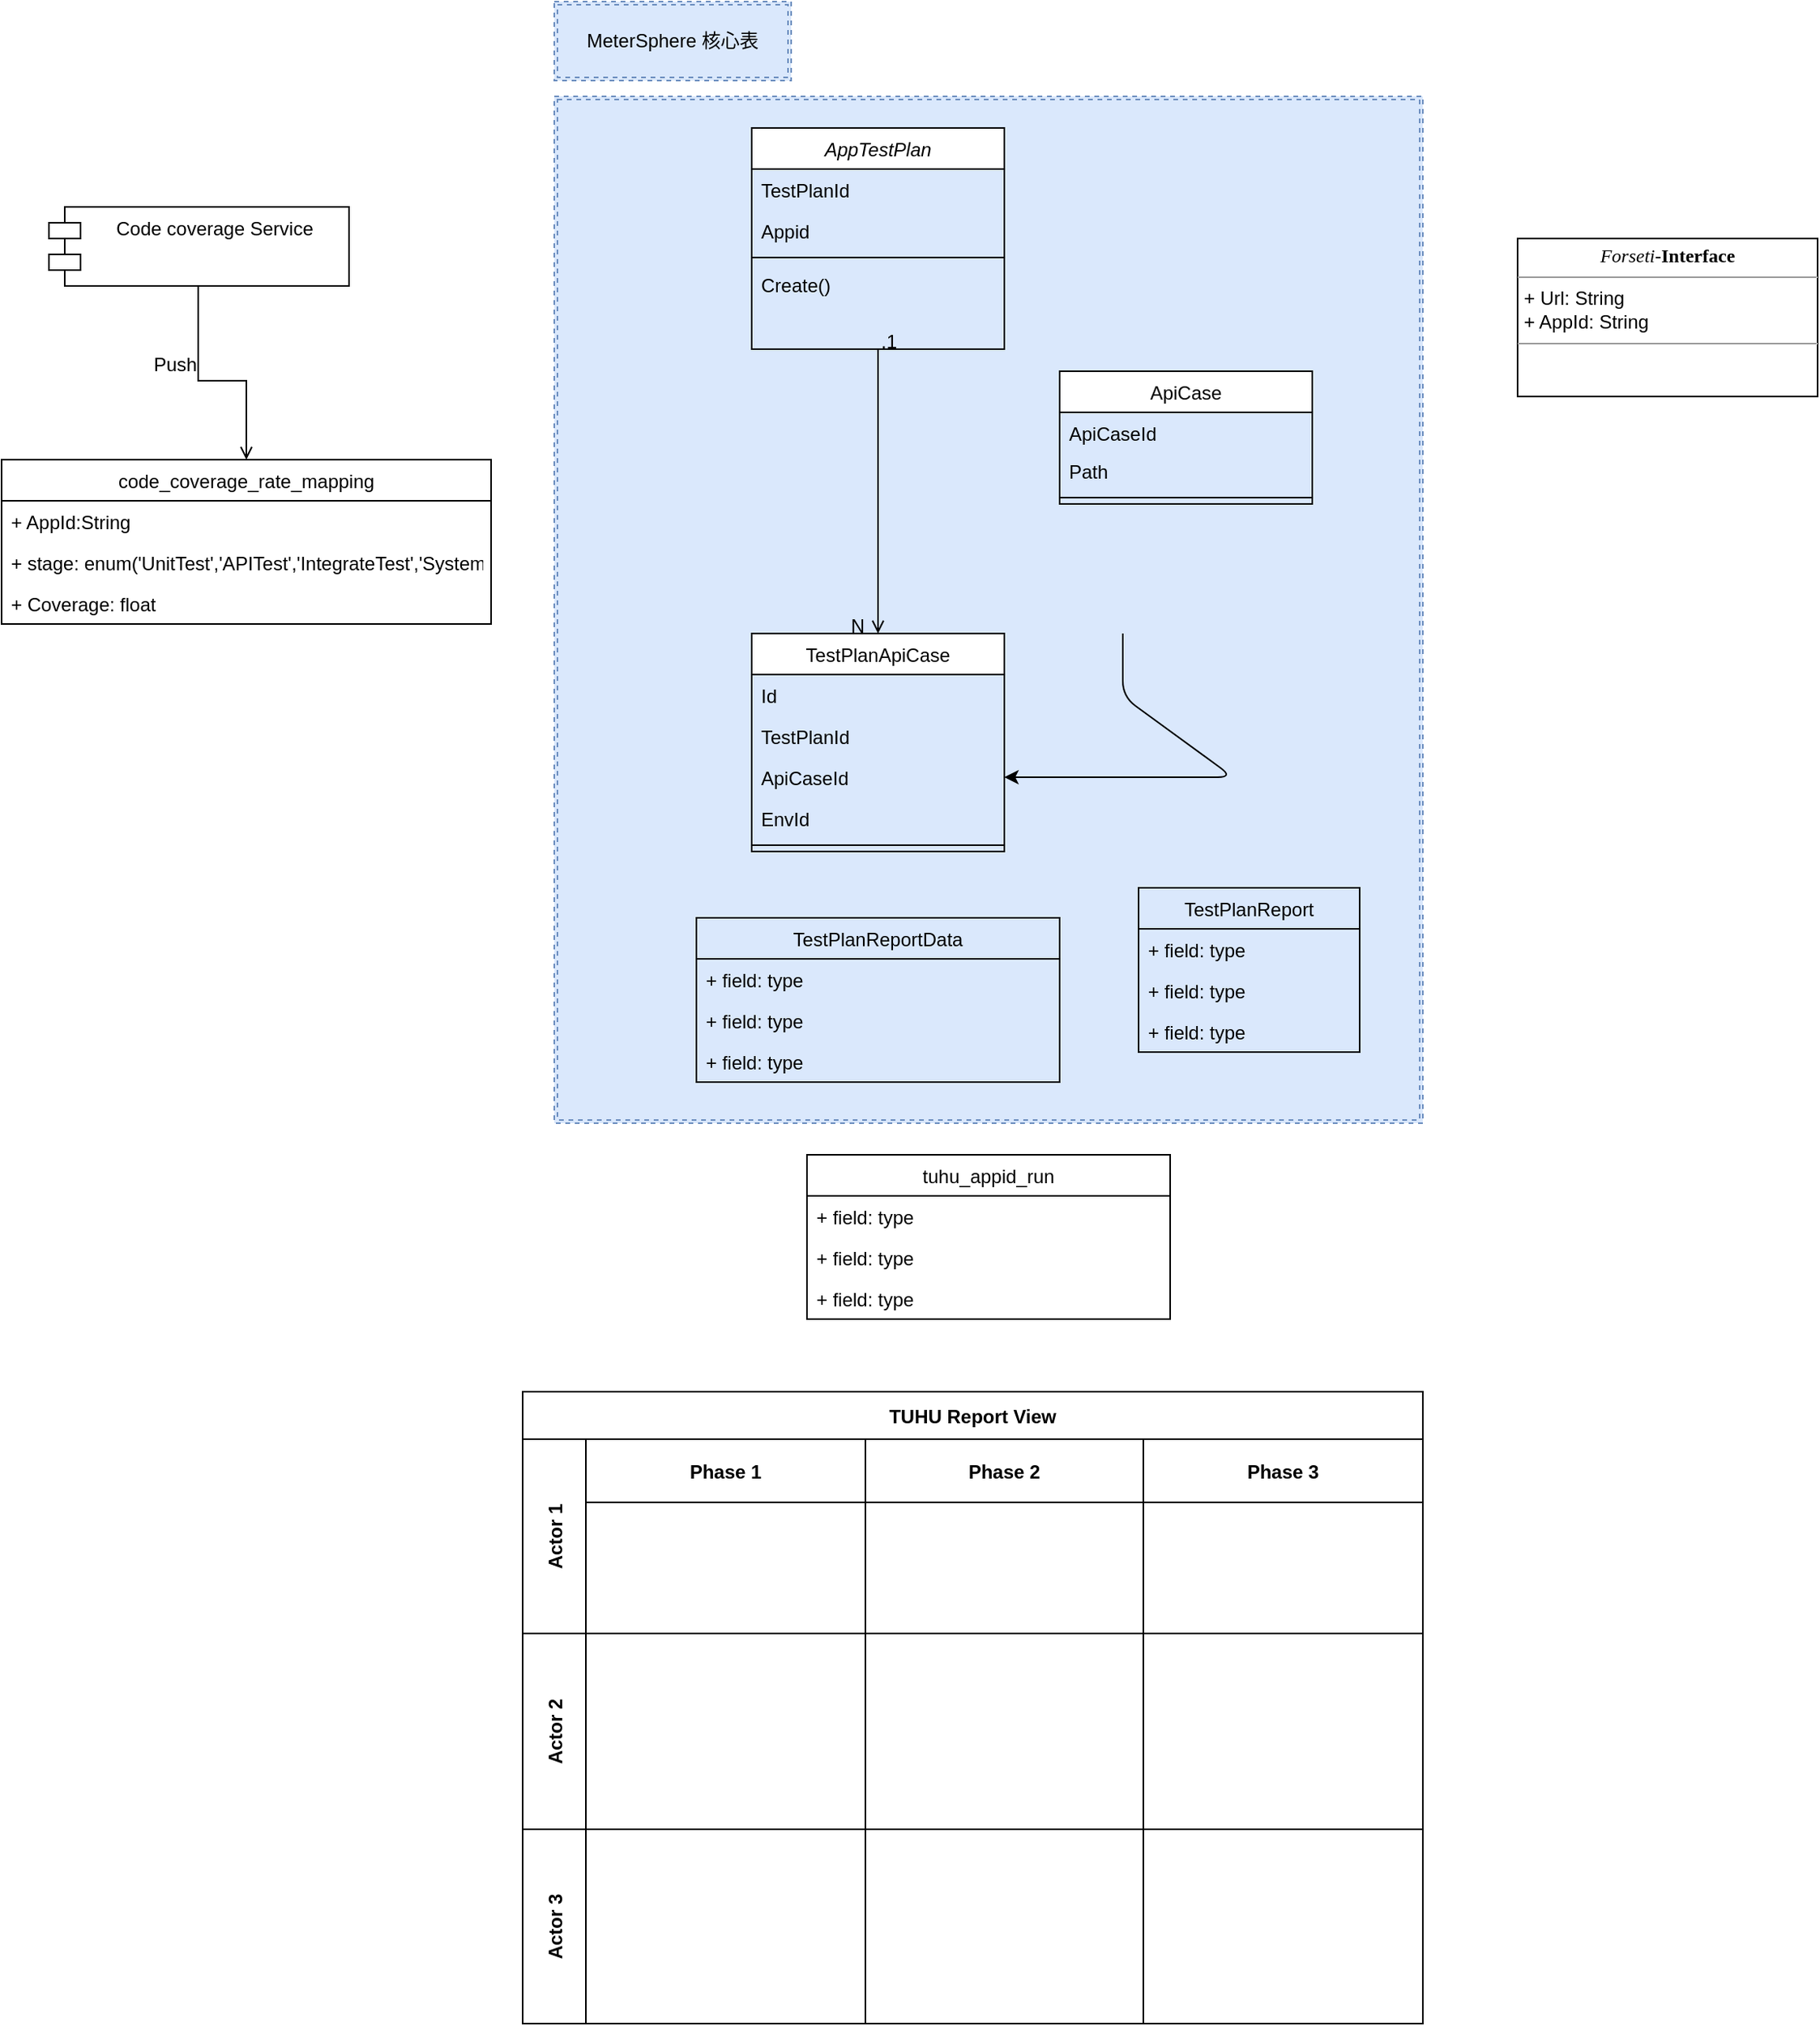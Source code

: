 <mxfile version="14.9.0" type="github">
  <diagram id="C5RBs43oDa-KdzZeNtuy" name="Page-1">
    <mxGraphModel dx="2552" dy="2045" grid="1" gridSize="10" guides="1" tooltips="1" connect="1" arrows="1" fold="1" page="1" pageScale="1" pageWidth="827" pageHeight="1169" math="0" shadow="0">
      <root>
        <mxCell id="WIyWlLk6GJQsqaUBKTNV-0" />
        <mxCell id="WIyWlLk6GJQsqaUBKTNV-1" parent="WIyWlLk6GJQsqaUBKTNV-0" />
        <mxCell id="5Utz_-exCH44QDMudk01-61" value="" style="shape=ext;double=1;rounded=0;whiteSpace=wrap;html=1;dashed=1;fillColor=#dae8fc;strokeColor=#6c8ebf;" vertex="1" parent="WIyWlLk6GJQsqaUBKTNV-1">
          <mxGeometry x="260" y="-20" width="550" height="650" as="geometry" />
        </mxCell>
        <mxCell id="zkfFHV4jXpPFQw0GAbJ--0" value="AppTestPlan" style="swimlane;fontStyle=2;align=center;verticalAlign=top;childLayout=stackLayout;horizontal=1;startSize=26;horizontalStack=0;resizeParent=1;resizeLast=0;collapsible=1;marginBottom=0;rounded=0;shadow=0;strokeWidth=1;" parent="WIyWlLk6GJQsqaUBKTNV-1" vertex="1">
          <mxGeometry x="385" width="160" height="140" as="geometry">
            <mxRectangle x="230" y="140" width="160" height="26" as="alternateBounds" />
          </mxGeometry>
        </mxCell>
        <mxCell id="zkfFHV4jXpPFQw0GAbJ--1" value="TestPlanId" style="text;align=left;verticalAlign=top;spacingLeft=4;spacingRight=4;overflow=hidden;rotatable=0;points=[[0,0.5],[1,0.5]];portConstraint=eastwest;" parent="zkfFHV4jXpPFQw0GAbJ--0" vertex="1">
          <mxGeometry y="26" width="160" height="26" as="geometry" />
        </mxCell>
        <mxCell id="zkfFHV4jXpPFQw0GAbJ--2" value="Appid" style="text;align=left;verticalAlign=top;spacingLeft=4;spacingRight=4;overflow=hidden;rotatable=0;points=[[0,0.5],[1,0.5]];portConstraint=eastwest;rounded=0;shadow=0;html=0;" parent="zkfFHV4jXpPFQw0GAbJ--0" vertex="1">
          <mxGeometry y="52" width="160" height="26" as="geometry" />
        </mxCell>
        <mxCell id="zkfFHV4jXpPFQw0GAbJ--4" value="" style="line;html=1;strokeWidth=1;align=left;verticalAlign=middle;spacingTop=-1;spacingLeft=3;spacingRight=3;rotatable=0;labelPosition=right;points=[];portConstraint=eastwest;" parent="zkfFHV4jXpPFQw0GAbJ--0" vertex="1">
          <mxGeometry y="78" width="160" height="8" as="geometry" />
        </mxCell>
        <mxCell id="zkfFHV4jXpPFQw0GAbJ--5" value="Create()" style="text;align=left;verticalAlign=top;spacingLeft=4;spacingRight=4;overflow=hidden;rotatable=0;points=[[0,0.5],[1,0.5]];portConstraint=eastwest;" parent="zkfFHV4jXpPFQw0GAbJ--0" vertex="1">
          <mxGeometry y="86" width="160" height="24" as="geometry" />
        </mxCell>
        <mxCell id="zkfFHV4jXpPFQw0GAbJ--17" value="TestPlanApiCase" style="swimlane;fontStyle=0;align=center;verticalAlign=top;childLayout=stackLayout;horizontal=1;startSize=26;horizontalStack=0;resizeParent=1;resizeLast=0;collapsible=1;marginBottom=0;rounded=0;shadow=0;strokeWidth=1;" parent="WIyWlLk6GJQsqaUBKTNV-1" vertex="1">
          <mxGeometry x="385" y="320" width="160" height="138" as="geometry">
            <mxRectangle x="550" y="140" width="160" height="26" as="alternateBounds" />
          </mxGeometry>
        </mxCell>
        <mxCell id="zkfFHV4jXpPFQw0GAbJ--18" value="Id" style="text;align=left;verticalAlign=top;spacingLeft=4;spacingRight=4;overflow=hidden;rotatable=0;points=[[0,0.5],[1,0.5]];portConstraint=eastwest;" parent="zkfFHV4jXpPFQw0GAbJ--17" vertex="1">
          <mxGeometry y="26" width="160" height="26" as="geometry" />
        </mxCell>
        <mxCell id="zkfFHV4jXpPFQw0GAbJ--19" value="TestPlanId" style="text;align=left;verticalAlign=top;spacingLeft=4;spacingRight=4;overflow=hidden;rotatable=0;points=[[0,0.5],[1,0.5]];portConstraint=eastwest;rounded=0;shadow=0;html=0;" parent="zkfFHV4jXpPFQw0GAbJ--17" vertex="1">
          <mxGeometry y="52" width="160" height="26" as="geometry" />
        </mxCell>
        <mxCell id="zkfFHV4jXpPFQw0GAbJ--20" value="ApiCaseId" style="text;align=left;verticalAlign=top;spacingLeft=4;spacingRight=4;overflow=hidden;rotatable=0;points=[[0,0.5],[1,0.5]];portConstraint=eastwest;rounded=0;shadow=0;html=0;" parent="zkfFHV4jXpPFQw0GAbJ--17" vertex="1">
          <mxGeometry y="78" width="160" height="26" as="geometry" />
        </mxCell>
        <mxCell id="zkfFHV4jXpPFQw0GAbJ--22" value="EnvId" style="text;align=left;verticalAlign=top;spacingLeft=4;spacingRight=4;overflow=hidden;rotatable=0;points=[[0,0.5],[1,0.5]];portConstraint=eastwest;rounded=0;shadow=0;html=0;" parent="zkfFHV4jXpPFQw0GAbJ--17" vertex="1">
          <mxGeometry y="104" width="160" height="26" as="geometry" />
        </mxCell>
        <mxCell id="zkfFHV4jXpPFQw0GAbJ--23" value="" style="line;html=1;strokeWidth=1;align=left;verticalAlign=middle;spacingTop=-1;spacingLeft=3;spacingRight=3;rotatable=0;labelPosition=right;points=[];portConstraint=eastwest;" parent="zkfFHV4jXpPFQw0GAbJ--17" vertex="1">
          <mxGeometry y="130" width="160" height="8" as="geometry" />
        </mxCell>
        <mxCell id="zkfFHV4jXpPFQw0GAbJ--26" value="" style="endArrow=open;shadow=0;strokeWidth=1;rounded=0;endFill=1;edgeStyle=elbowEdgeStyle;elbow=vertical;" parent="WIyWlLk6GJQsqaUBKTNV-1" source="zkfFHV4jXpPFQw0GAbJ--0" target="zkfFHV4jXpPFQw0GAbJ--17" edge="1">
          <mxGeometry x="0.5" y="41" relative="1" as="geometry">
            <mxPoint x="465" y="172" as="sourcePoint" />
            <mxPoint x="625" y="172" as="targetPoint" />
            <mxPoint x="-40" y="32" as="offset" />
          </mxGeometry>
        </mxCell>
        <mxCell id="zkfFHV4jXpPFQw0GAbJ--27" value=".1" style="resizable=0;align=left;verticalAlign=bottom;labelBackgroundColor=none;fontSize=12;" parent="zkfFHV4jXpPFQw0GAbJ--26" connectable="0" vertex="1">
          <mxGeometry x="-1" relative="1" as="geometry">
            <mxPoint y="4" as="offset" />
          </mxGeometry>
        </mxCell>
        <mxCell id="zkfFHV4jXpPFQw0GAbJ--28" value="N" style="resizable=0;align=right;verticalAlign=bottom;labelBackgroundColor=none;fontSize=12;" parent="zkfFHV4jXpPFQw0GAbJ--26" connectable="0" vertex="1">
          <mxGeometry x="1" relative="1" as="geometry">
            <mxPoint x="-7" y="4" as="offset" />
          </mxGeometry>
        </mxCell>
        <mxCell id="5Utz_-exCH44QDMudk01-1" value="&lt;p style=&quot;margin: 0px ; margin-top: 4px ; text-align: center&quot;&gt;&lt;font face=&quot;Verdana&quot;&gt;&lt;i&gt;Forseti-&lt;/i&gt;&lt;b&gt;Interface&lt;/b&gt;&lt;/font&gt;&lt;/p&gt;&lt;hr size=&quot;1&quot;&gt;&lt;p style=&quot;margin: 0px ; margin-left: 4px&quot;&gt;+ Url: String&lt;br&gt;+ AppId: String&lt;/p&gt;&lt;hr size=&quot;1&quot;&gt;&lt;p style=&quot;margin: 0px ; margin-left: 4px&quot;&gt;&lt;br&gt;&lt;/p&gt;" style="verticalAlign=top;align=left;overflow=fill;fontSize=12;fontFamily=Helvetica;html=1;" vertex="1" parent="WIyWlLk6GJQsqaUBKTNV-1">
          <mxGeometry x="870" y="70" width="190" height="100" as="geometry" />
        </mxCell>
        <mxCell id="5Utz_-exCH44QDMudk01-2" value="ApiCase" style="swimlane;fontStyle=0;align=center;verticalAlign=top;childLayout=stackLayout;horizontal=1;startSize=26;horizontalStack=0;resizeParent=1;resizeLast=0;collapsible=1;marginBottom=0;rounded=0;shadow=0;strokeWidth=1;" vertex="1" parent="WIyWlLk6GJQsqaUBKTNV-1">
          <mxGeometry x="580" y="154" width="160" height="84" as="geometry">
            <mxRectangle x="340" y="380" width="170" height="26" as="alternateBounds" />
          </mxGeometry>
        </mxCell>
        <mxCell id="5Utz_-exCH44QDMudk01-3" value="ApiCaseId" style="text;align=left;verticalAlign=top;spacingLeft=4;spacingRight=4;overflow=hidden;rotatable=0;points=[[0,0.5],[1,0.5]];portConstraint=eastwest;" vertex="1" parent="5Utz_-exCH44QDMudk01-2">
          <mxGeometry y="26" width="160" height="24" as="geometry" />
        </mxCell>
        <mxCell id="5Utz_-exCH44QDMudk01-19" value="Path" style="text;align=left;verticalAlign=top;spacingLeft=4;spacingRight=4;overflow=hidden;rotatable=0;points=[[0,0.5],[1,0.5]];portConstraint=eastwest;rounded=0;shadow=0;html=0;" vertex="1" parent="5Utz_-exCH44QDMudk01-2">
          <mxGeometry y="50" width="160" height="26" as="geometry" />
        </mxCell>
        <mxCell id="5Utz_-exCH44QDMudk01-4" value="" style="line;html=1;strokeWidth=1;align=left;verticalAlign=middle;spacingTop=-1;spacingLeft=3;spacingRight=3;rotatable=0;labelPosition=right;points=[];portConstraint=eastwest;" vertex="1" parent="5Utz_-exCH44QDMudk01-2">
          <mxGeometry y="76" width="160" height="8" as="geometry" />
        </mxCell>
        <mxCell id="5Utz_-exCH44QDMudk01-22" value="Code coverage Service" style="shape=module;align=left;spacingLeft=20;align=center;verticalAlign=top;" vertex="1" parent="WIyWlLk6GJQsqaUBKTNV-1">
          <mxGeometry x="-60" y="50" width="190" height="50" as="geometry" />
        </mxCell>
        <mxCell id="5Utz_-exCH44QDMudk01-25" value="code_coverage_rate_mapping" style="swimlane;fontStyle=0;childLayout=stackLayout;horizontal=1;startSize=26;fillColor=none;horizontalStack=0;resizeParent=1;resizeParentMax=0;resizeLast=0;collapsible=1;marginBottom=0;" vertex="1" parent="WIyWlLk6GJQsqaUBKTNV-1">
          <mxGeometry x="-90" y="210" width="310" height="104" as="geometry" />
        </mxCell>
        <mxCell id="5Utz_-exCH44QDMudk01-26" value="+ AppId:String" style="text;strokeColor=none;fillColor=none;align=left;verticalAlign=top;spacingLeft=4;spacingRight=4;overflow=hidden;rotatable=0;points=[[0,0.5],[1,0.5]];portConstraint=eastwest;" vertex="1" parent="5Utz_-exCH44QDMudk01-25">
          <mxGeometry y="26" width="310" height="26" as="geometry" />
        </mxCell>
        <mxCell id="5Utz_-exCH44QDMudk01-27" value="+ stage: enum(&#39;UnitTest&#39;,&#39;APITest&#39;,&#39;IntegrateTest&#39;,&#39;SystemTest&#39;,&#39;All&#39;)" style="text;strokeColor=none;fillColor=none;align=left;verticalAlign=top;spacingLeft=4;spacingRight=4;overflow=hidden;rotatable=0;points=[[0,0.5],[1,0.5]];portConstraint=eastwest;" vertex="1" parent="5Utz_-exCH44QDMudk01-25">
          <mxGeometry y="52" width="310" height="26" as="geometry" />
        </mxCell>
        <mxCell id="5Utz_-exCH44QDMudk01-28" value="+ Coverage: float" style="text;strokeColor=none;fillColor=none;align=left;verticalAlign=top;spacingLeft=4;spacingRight=4;overflow=hidden;rotatable=0;points=[[0,0.5],[1,0.5]];portConstraint=eastwest;" vertex="1" parent="5Utz_-exCH44QDMudk01-25">
          <mxGeometry y="78" width="310" height="26" as="geometry" />
        </mxCell>
        <mxCell id="5Utz_-exCH44QDMudk01-29" value="" style="endArrow=open;shadow=0;strokeWidth=1;rounded=0;endFill=1;edgeStyle=elbowEdgeStyle;elbow=vertical;entryX=0.5;entryY=0;entryDx=0;entryDy=0;" edge="1" parent="WIyWlLk6GJQsqaUBKTNV-1" target="5Utz_-exCH44QDMudk01-25">
          <mxGeometry x="0.5" y="41" relative="1" as="geometry">
            <mxPoint x="34.5" y="100" as="sourcePoint" />
            <mxPoint x="34.5" y="200" as="targetPoint" />
            <mxPoint x="-40" y="32" as="offset" />
            <Array as="points">
              <mxPoint x="34.5" y="160" />
            </Array>
          </mxGeometry>
        </mxCell>
        <mxCell id="5Utz_-exCH44QDMudk01-30" value="" style="resizable=0;align=left;verticalAlign=bottom;labelBackgroundColor=none;fontSize=12;" connectable="0" vertex="1" parent="5Utz_-exCH44QDMudk01-29">
          <mxGeometry x="-1" relative="1" as="geometry">
            <mxPoint y="4" as="offset" />
          </mxGeometry>
        </mxCell>
        <mxCell id="5Utz_-exCH44QDMudk01-32" value="Push" style="text;html=1;strokeColor=none;fillColor=none;align=center;verticalAlign=middle;whiteSpace=wrap;rounded=0;" vertex="1" parent="WIyWlLk6GJQsqaUBKTNV-1">
          <mxGeometry y="140" width="40" height="20" as="geometry" />
        </mxCell>
        <mxCell id="5Utz_-exCH44QDMudk01-34" value="TestPlanReport" style="swimlane;fontStyle=0;childLayout=stackLayout;horizontal=1;startSize=26;fillColor=none;horizontalStack=0;resizeParent=1;resizeParentMax=0;resizeLast=0;collapsible=1;marginBottom=0;" vertex="1" parent="WIyWlLk6GJQsqaUBKTNV-1">
          <mxGeometry x="630" y="481" width="140" height="104" as="geometry" />
        </mxCell>
        <mxCell id="5Utz_-exCH44QDMudk01-35" value="+ field: type" style="text;strokeColor=none;fillColor=none;align=left;verticalAlign=top;spacingLeft=4;spacingRight=4;overflow=hidden;rotatable=0;points=[[0,0.5],[1,0.5]];portConstraint=eastwest;" vertex="1" parent="5Utz_-exCH44QDMudk01-34">
          <mxGeometry y="26" width="140" height="26" as="geometry" />
        </mxCell>
        <mxCell id="5Utz_-exCH44QDMudk01-36" value="+ field: type" style="text;strokeColor=none;fillColor=none;align=left;verticalAlign=top;spacingLeft=4;spacingRight=4;overflow=hidden;rotatable=0;points=[[0,0.5],[1,0.5]];portConstraint=eastwest;" vertex="1" parent="5Utz_-exCH44QDMudk01-34">
          <mxGeometry y="52" width="140" height="26" as="geometry" />
        </mxCell>
        <mxCell id="5Utz_-exCH44QDMudk01-37" value="+ field: type" style="text;strokeColor=none;fillColor=none;align=left;verticalAlign=top;spacingLeft=4;spacingRight=4;overflow=hidden;rotatable=0;points=[[0,0.5],[1,0.5]];portConstraint=eastwest;" vertex="1" parent="5Utz_-exCH44QDMudk01-34">
          <mxGeometry y="78" width="140" height="26" as="geometry" />
        </mxCell>
        <mxCell id="5Utz_-exCH44QDMudk01-38" value="" style="endArrow=classic;html=1;entryX=1;entryY=0.5;entryDx=0;entryDy=0;" edge="1" parent="WIyWlLk6GJQsqaUBKTNV-1" target="zkfFHV4jXpPFQw0GAbJ--20">
          <mxGeometry width="50" height="50" relative="1" as="geometry">
            <mxPoint x="620" y="320" as="sourcePoint" />
            <mxPoint x="470" y="430" as="targetPoint" />
            <Array as="points">
              <mxPoint x="620" y="360" />
              <mxPoint x="690" y="411" />
            </Array>
          </mxGeometry>
        </mxCell>
        <mxCell id="5Utz_-exCH44QDMudk01-39" value="TestPlanReportData" style="swimlane;fontStyle=0;childLayout=stackLayout;horizontal=1;startSize=26;fillColor=none;horizontalStack=0;resizeParent=1;resizeParentMax=0;resizeLast=0;collapsible=1;marginBottom=0;" vertex="1" parent="WIyWlLk6GJQsqaUBKTNV-1">
          <mxGeometry x="350" y="500" width="230" height="104" as="geometry" />
        </mxCell>
        <mxCell id="5Utz_-exCH44QDMudk01-40" value="+ field: type" style="text;strokeColor=none;fillColor=none;align=left;verticalAlign=top;spacingLeft=4;spacingRight=4;overflow=hidden;rotatable=0;points=[[0,0.5],[1,0.5]];portConstraint=eastwest;" vertex="1" parent="5Utz_-exCH44QDMudk01-39">
          <mxGeometry y="26" width="230" height="26" as="geometry" />
        </mxCell>
        <mxCell id="5Utz_-exCH44QDMudk01-41" value="+ field: type" style="text;strokeColor=none;fillColor=none;align=left;verticalAlign=top;spacingLeft=4;spacingRight=4;overflow=hidden;rotatable=0;points=[[0,0.5],[1,0.5]];portConstraint=eastwest;" vertex="1" parent="5Utz_-exCH44QDMudk01-39">
          <mxGeometry y="52" width="230" height="26" as="geometry" />
        </mxCell>
        <mxCell id="5Utz_-exCH44QDMudk01-42" value="+ field: type" style="text;strokeColor=none;fillColor=none;align=left;verticalAlign=top;spacingLeft=4;spacingRight=4;overflow=hidden;rotatable=0;points=[[0,0.5],[1,0.5]];portConstraint=eastwest;" vertex="1" parent="5Utz_-exCH44QDMudk01-39">
          <mxGeometry y="78" width="230" height="26" as="geometry" />
        </mxCell>
        <mxCell id="5Utz_-exCH44QDMudk01-44" value="tuhu_appid_run" style="swimlane;fontStyle=0;childLayout=stackLayout;horizontal=1;startSize=26;fillColor=none;horizontalStack=0;resizeParent=1;resizeParentMax=0;resizeLast=0;collapsible=1;marginBottom=0;" vertex="1" parent="WIyWlLk6GJQsqaUBKTNV-1">
          <mxGeometry x="420" y="650" width="230" height="104" as="geometry" />
        </mxCell>
        <mxCell id="5Utz_-exCH44QDMudk01-45" value="+ field: type" style="text;strokeColor=none;fillColor=none;align=left;verticalAlign=top;spacingLeft=4;spacingRight=4;overflow=hidden;rotatable=0;points=[[0,0.5],[1,0.5]];portConstraint=eastwest;" vertex="1" parent="5Utz_-exCH44QDMudk01-44">
          <mxGeometry y="26" width="230" height="26" as="geometry" />
        </mxCell>
        <mxCell id="5Utz_-exCH44QDMudk01-46" value="+ field: type" style="text;strokeColor=none;fillColor=none;align=left;verticalAlign=top;spacingLeft=4;spacingRight=4;overflow=hidden;rotatable=0;points=[[0,0.5],[1,0.5]];portConstraint=eastwest;" vertex="1" parent="5Utz_-exCH44QDMudk01-44">
          <mxGeometry y="52" width="230" height="26" as="geometry" />
        </mxCell>
        <mxCell id="5Utz_-exCH44QDMudk01-47" value="+ field: type" style="text;strokeColor=none;fillColor=none;align=left;verticalAlign=top;spacingLeft=4;spacingRight=4;overflow=hidden;rotatable=0;points=[[0,0.5],[1,0.5]];portConstraint=eastwest;" vertex="1" parent="5Utz_-exCH44QDMudk01-44">
          <mxGeometry y="78" width="230" height="26" as="geometry" />
        </mxCell>
        <mxCell id="5Utz_-exCH44QDMudk01-48" value="TUHU Report View" style="shape=table;childLayout=tableLayout;rowLines=0;columnLines=0;startSize=30;collapsible=0;recursiveResize=0;expand=0;pointerEvents=0;fontStyle=1;align=center;" vertex="1" parent="WIyWlLk6GJQsqaUBKTNV-1">
          <mxGeometry x="240" y="800" width="570" height="400" as="geometry" />
        </mxCell>
        <mxCell id="5Utz_-exCH44QDMudk01-49" value="Actor 1" style="swimlane;horizontal=0;points=[[0,0.5],[1,0.5]];portConstraint=eastwest;startSize=40;collapsible=0;recursiveResize=0;expand=0;pointerEvents=0;fontStyle=1" vertex="1" parent="5Utz_-exCH44QDMudk01-48">
          <mxGeometry y="30" width="570" height="123" as="geometry" />
        </mxCell>
        <mxCell id="5Utz_-exCH44QDMudk01-50" value="Phase 1" style="swimlane;connectable=0;startSize=40;collapsible=0;recursiveResize=0;expand=0;pointerEvents=0;" vertex="1" parent="5Utz_-exCH44QDMudk01-49">
          <mxGeometry x="40" width="177" height="123" as="geometry" />
        </mxCell>
        <mxCell id="5Utz_-exCH44QDMudk01-51" value="Phase 2" style="swimlane;connectable=0;startSize=40;collapsible=0;recursiveResize=0;expand=0;pointerEvents=0;" vertex="1" parent="5Utz_-exCH44QDMudk01-49">
          <mxGeometry x="217" width="176" height="123" as="geometry" />
        </mxCell>
        <mxCell id="5Utz_-exCH44QDMudk01-52" value="Phase 3" style="swimlane;connectable=0;startSize=40;collapsible=0;recursiveResize=0;expand=0;pointerEvents=0;" vertex="1" parent="5Utz_-exCH44QDMudk01-49">
          <mxGeometry x="393" width="177" height="123" as="geometry" />
        </mxCell>
        <mxCell id="5Utz_-exCH44QDMudk01-53" value="Actor 2" style="swimlane;horizontal=0;points=[[0,0.5],[1,0.5]];portConstraint=eastwest;startSize=40;collapsible=0;recursiveResize=0;expand=0;pointerEvents=0;" vertex="1" parent="5Utz_-exCH44QDMudk01-48">
          <mxGeometry y="153" width="570" height="124" as="geometry" />
        </mxCell>
        <mxCell id="5Utz_-exCH44QDMudk01-54" value="" style="swimlane;connectable=0;startSize=0;collapsible=0;recursiveResize=0;expand=0;pointerEvents=0;" vertex="1" parent="5Utz_-exCH44QDMudk01-53">
          <mxGeometry x="40" width="177" height="124" as="geometry" />
        </mxCell>
        <mxCell id="5Utz_-exCH44QDMudk01-55" value="" style="swimlane;connectable=0;startSize=0;collapsible=0;recursiveResize=0;expand=0;pointerEvents=0;" vertex="1" parent="5Utz_-exCH44QDMudk01-53">
          <mxGeometry x="217" width="176" height="124" as="geometry" />
        </mxCell>
        <mxCell id="5Utz_-exCH44QDMudk01-56" value="" style="swimlane;connectable=0;startSize=0;collapsible=0;recursiveResize=0;expand=0;pointerEvents=0;" vertex="1" parent="5Utz_-exCH44QDMudk01-53">
          <mxGeometry x="393" width="177" height="124" as="geometry" />
        </mxCell>
        <mxCell id="5Utz_-exCH44QDMudk01-57" value="Actor 3" style="swimlane;horizontal=0;points=[[0,0.5],[1,0.5]];portConstraint=eastwest;startSize=40;collapsible=0;recursiveResize=0;expand=0;pointerEvents=0;" vertex="1" parent="5Utz_-exCH44QDMudk01-48">
          <mxGeometry y="277" width="570" height="123" as="geometry" />
        </mxCell>
        <mxCell id="5Utz_-exCH44QDMudk01-58" value="" style="swimlane;connectable=0;startSize=0;collapsible=0;recursiveResize=0;expand=0;pointerEvents=0;" vertex="1" parent="5Utz_-exCH44QDMudk01-57">
          <mxGeometry x="40" width="177" height="123" as="geometry" />
        </mxCell>
        <mxCell id="5Utz_-exCH44QDMudk01-59" value="" style="swimlane;connectable=0;startSize=0;collapsible=0;recursiveResize=0;expand=0;pointerEvents=0;" vertex="1" parent="5Utz_-exCH44QDMudk01-57">
          <mxGeometry x="217" width="176" height="123" as="geometry" />
        </mxCell>
        <mxCell id="5Utz_-exCH44QDMudk01-60" value="" style="swimlane;connectable=0;startSize=0;collapsible=0;recursiveResize=0;expand=0;pointerEvents=0;" vertex="1" parent="5Utz_-exCH44QDMudk01-57">
          <mxGeometry x="393" width="177" height="123" as="geometry" />
        </mxCell>
        <mxCell id="5Utz_-exCH44QDMudk01-64" value="MeterSphere 核心表" style="shape=ext;double=1;rounded=0;whiteSpace=wrap;html=1;dashed=1;fillColor=#dae8fc;strokeColor=#6c8ebf;" vertex="1" parent="WIyWlLk6GJQsqaUBKTNV-1">
          <mxGeometry x="260" y="-80" width="150" height="50" as="geometry" />
        </mxCell>
      </root>
    </mxGraphModel>
  </diagram>
</mxfile>

